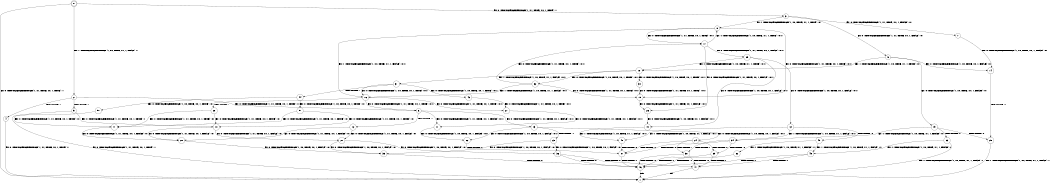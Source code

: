 digraph BCG {
size = "7, 10.5";
center = TRUE;
node [shape = circle];
0 [peripheries = 2];
0 -> 1 [label = "EX !0 !ATOMIC_EXCH_BRANCH (1, +1, TRUE, +0, 1, TRUE) !::"];
0 -> 2 [label = "EX !1 !ATOMIC_EXCH_BRANCH (1, +0, TRUE, +1, 1, FALSE) !::"];
0 -> 3 [label = "EX !0 !ATOMIC_EXCH_BRANCH (1, +1, TRUE, +0, 1, TRUE) !::"];
2 -> 4 [label = "TERMINATE !1"];
2 -> 5 [label = "TERMINATE !1"];
2 -> 6 [label = "EX !0 !ATOMIC_EXCH_BRANCH (1, +1, TRUE, +0, 1, TRUE) !:1:"];
3 -> 7 [label = "EX !0 !ATOMIC_EXCH_BRANCH (1, +1, TRUE, +0, 1, FALSE) !:0:"];
3 -> 8 [label = "EX !1 !ATOMIC_EXCH_BRANCH (1, +0, TRUE, +1, 1, TRUE) !:0:"];
3 -> 9 [label = "EX !0 !ATOMIC_EXCH_BRANCH (1, +1, TRUE, +0, 1, FALSE) !:0:"];
4 -> 1 [label = "EX !0 !ATOMIC_EXCH_BRANCH (1, +1, TRUE, +0, 1, TRUE) !::"];
5 -> 1 [label = "EX !0 !ATOMIC_EXCH_BRANCH (1, +1, TRUE, +0, 1, TRUE) !::"];
5 -> 10 [label = "EX !0 !ATOMIC_EXCH_BRANCH (1, +1, TRUE, +0, 1, TRUE) !::"];
6 -> 11 [label = "EX !0 !ATOMIC_EXCH_BRANCH (1, +1, TRUE, +0, 1, FALSE) !:0:1:"];
6 -> 12 [label = "TERMINATE !1"];
6 -> 13 [label = "EX !0 !ATOMIC_EXCH_BRANCH (1, +1, TRUE, +0, 1, FALSE) !:0:1:"];
7 -> 14 [label = "EX !0 !ATOMIC_EXCH_BRANCH (1, +0, TRUE, +0, 1, FALSE) !:0:"];
8 -> 15 [label = "EX !0 !ATOMIC_EXCH_BRANCH (1, +1, TRUE, +0, 1, TRUE) !:0:1:"];
8 -> 16 [label = "EX !1 !ATOMIC_EXCH_BRANCH (1, +0, TRUE, +1, 1, FALSE) !:0:1:"];
8 -> 17 [label = "EX !0 !ATOMIC_EXCH_BRANCH (1, +1, TRUE, +0, 1, TRUE) !:0:1:"];
9 -> 14 [label = "EX !0 !ATOMIC_EXCH_BRANCH (1, +0, TRUE, +0, 1, FALSE) !:0:"];
9 -> 18 [label = "EX !1 !ATOMIC_EXCH_BRANCH (1, +0, TRUE, +1, 1, TRUE) !:0:"];
9 -> 19 [label = "EX !0 !ATOMIC_EXCH_BRANCH (1, +0, TRUE, +0, 1, FALSE) !:0:"];
10 -> 20 [label = "EX !0 !ATOMIC_EXCH_BRANCH (1, +1, TRUE, +0, 1, FALSE) !:0:"];
10 -> 21 [label = "EX !0 !ATOMIC_EXCH_BRANCH (1, +1, TRUE, +0, 1, FALSE) !:0:"];
11 -> 22 [label = "EX !0 !ATOMIC_EXCH_BRANCH (1, +0, TRUE, +0, 1, FALSE) !:0:1:"];
12 -> 20 [label = "EX !0 !ATOMIC_EXCH_BRANCH (1, +1, TRUE, +0, 1, FALSE) !:0:"];
12 -> 21 [label = "EX !0 !ATOMIC_EXCH_BRANCH (1, +1, TRUE, +0, 1, FALSE) !:0:"];
13 -> 22 [label = "EX !0 !ATOMIC_EXCH_BRANCH (1, +0, TRUE, +0, 1, FALSE) !:0:1:"];
13 -> 23 [label = "TERMINATE !1"];
13 -> 24 [label = "EX !0 !ATOMIC_EXCH_BRANCH (1, +0, TRUE, +0, 1, FALSE) !:0:1:"];
14 -> 25 [label = "TERMINATE !0"];
15 -> 26 [label = "EX !0 !ATOMIC_EXCH_BRANCH (1, +1, TRUE, +0, 1, FALSE) !:0:1:"];
16 -> 27 [label = "EX !0 !ATOMIC_EXCH_BRANCH (1, +1, TRUE, +0, 1, TRUE) !:0:1:"];
16 -> 28 [label = "TERMINATE !1"];
16 -> 6 [label = "EX !0 !ATOMIC_EXCH_BRANCH (1, +1, TRUE, +0, 1, TRUE) !:0:1:"];
17 -> 26 [label = "EX !0 !ATOMIC_EXCH_BRANCH (1, +1, TRUE, +0, 1, FALSE) !:0:1:"];
17 -> 8 [label = "EX !1 !ATOMIC_EXCH_BRANCH (1, +0, TRUE, +1, 1, TRUE) !:0:1:"];
17 -> 29 [label = "EX !0 !ATOMIC_EXCH_BRANCH (1, +1, TRUE, +0, 1, FALSE) !:0:1:"];
18 -> 30 [label = "EX !0 !ATOMIC_EXCH_BRANCH (1, +0, TRUE, +0, 1, TRUE) !:0:1:"];
18 -> 31 [label = "EX !1 !ATOMIC_EXCH_BRANCH (1, +0, TRUE, +1, 1, FALSE) !:0:1:"];
18 -> 32 [label = "EX !0 !ATOMIC_EXCH_BRANCH (1, +0, TRUE, +0, 1, TRUE) !:0:1:"];
19 -> 25 [label = "TERMINATE !0"];
19 -> 33 [label = "TERMINATE !0"];
19 -> 34 [label = "EX !1 !ATOMIC_EXCH_BRANCH (1, +0, TRUE, +1, 1, FALSE) !:0:"];
20 -> 35 [label = "EX !0 !ATOMIC_EXCH_BRANCH (1, +0, TRUE, +0, 1, FALSE) !:0:"];
21 -> 35 [label = "EX !0 !ATOMIC_EXCH_BRANCH (1, +0, TRUE, +0, 1, FALSE) !:0:"];
21 -> 36 [label = "EX !0 !ATOMIC_EXCH_BRANCH (1, +0, TRUE, +0, 1, FALSE) !:0:"];
22 -> 37 [label = "TERMINATE !0"];
23 -> 35 [label = "EX !0 !ATOMIC_EXCH_BRANCH (1, +0, TRUE, +0, 1, FALSE) !:0:"];
23 -> 36 [label = "EX !0 !ATOMIC_EXCH_BRANCH (1, +0, TRUE, +0, 1, FALSE) !:0:"];
24 -> 37 [label = "TERMINATE !0"];
24 -> 38 [label = "TERMINATE !1"];
24 -> 39 [label = "TERMINATE !0"];
25 -> 1 [label = "EX !1 !ATOMIC_EXCH_BRANCH (1, +0, TRUE, +1, 1, FALSE) !::"];
26 -> 40 [label = "EX !0 !ATOMIC_EXCH_BRANCH (1, +0, TRUE, +0, 1, FALSE) !:0:1:"];
27 -> 11 [label = "EX !0 !ATOMIC_EXCH_BRANCH (1, +1, TRUE, +0, 1, FALSE) !:0:1:"];
28 -> 41 [label = "EX !0 !ATOMIC_EXCH_BRANCH (1, +1, TRUE, +0, 1, TRUE) !:0:"];
28 -> 10 [label = "EX !0 !ATOMIC_EXCH_BRANCH (1, +1, TRUE, +0, 1, TRUE) !:0:"];
29 -> 40 [label = "EX !0 !ATOMIC_EXCH_BRANCH (1, +0, TRUE, +0, 1, FALSE) !:0:1:"];
29 -> 18 [label = "EX !1 !ATOMIC_EXCH_BRANCH (1, +0, TRUE, +1, 1, TRUE) !:0:1:"];
29 -> 42 [label = "EX !0 !ATOMIC_EXCH_BRANCH (1, +0, TRUE, +0, 1, FALSE) !:0:1:"];
30 -> 15 [label = "EX !0 !ATOMIC_EXCH_BRANCH (1, +1, TRUE, +0, 1, TRUE) !:0:1:"];
31 -> 43 [label = "EX !0 !ATOMIC_EXCH_BRANCH (1, +0, TRUE, +0, 1, TRUE) !:0:1:"];
31 -> 44 [label = "TERMINATE !1"];
31 -> 16 [label = "EX !0 !ATOMIC_EXCH_BRANCH (1, +0, TRUE, +0, 1, TRUE) !:0:1:"];
32 -> 15 [label = "EX !0 !ATOMIC_EXCH_BRANCH (1, +1, TRUE, +0, 1, TRUE) !:0:1:"];
32 -> 16 [label = "EX !1 !ATOMIC_EXCH_BRANCH (1, +0, TRUE, +1, 1, FALSE) !:0:1:"];
32 -> 17 [label = "EX !0 !ATOMIC_EXCH_BRANCH (1, +1, TRUE, +0, 1, TRUE) !:0:1:"];
33 -> 1 [label = "EX !1 !ATOMIC_EXCH_BRANCH (1, +0, TRUE, +1, 1, FALSE) !::"];
33 -> 45 [label = "EX !1 !ATOMIC_EXCH_BRANCH (1, +0, TRUE, +1, 1, FALSE) !::"];
34 -> 37 [label = "TERMINATE !0"];
34 -> 38 [label = "TERMINATE !1"];
34 -> 39 [label = "TERMINATE !0"];
35 -> 46 [label = "TERMINATE !0"];
36 -> 46 [label = "TERMINATE !0"];
36 -> 47 [label = "TERMINATE !0"];
37 -> 46 [label = "TERMINATE !1"];
38 -> 46 [label = "TERMINATE !0"];
38 -> 47 [label = "TERMINATE !0"];
39 -> 46 [label = "TERMINATE !1"];
39 -> 47 [label = "TERMINATE !1"];
40 -> 48 [label = "EX !1 !ATOMIC_EXCH_BRANCH (1, +0, TRUE, +1, 1, FALSE) !:0:1:"];
41 -> 20 [label = "EX !0 !ATOMIC_EXCH_BRANCH (1, +1, TRUE, +0, 1, FALSE) !:0:"];
42 -> 48 [label = "EX !1 !ATOMIC_EXCH_BRANCH (1, +0, TRUE, +1, 1, FALSE) !:0:1:"];
42 -> 49 [label = "TERMINATE !0"];
42 -> 34 [label = "EX !1 !ATOMIC_EXCH_BRANCH (1, +0, TRUE, +1, 1, FALSE) !:0:1:"];
43 -> 27 [label = "EX !0 !ATOMIC_EXCH_BRANCH (1, +1, TRUE, +0, 1, TRUE) !:0:1:"];
44 -> 50 [label = "EX !0 !ATOMIC_EXCH_BRANCH (1, +0, TRUE, +0, 1, TRUE) !:0:"];
44 -> 51 [label = "EX !0 !ATOMIC_EXCH_BRANCH (1, +0, TRUE, +0, 1, TRUE) !:0:"];
45 -> 46 [label = "TERMINATE !1"];
45 -> 47 [label = "TERMINATE !1"];
46 -> 1 [label = "exit"];
47 -> 1 [label = "exit"];
48 -> 37 [label = "TERMINATE !0"];
49 -> 52 [label = "EX !1 !ATOMIC_EXCH_BRANCH (1, +0, TRUE, +1, 1, FALSE) !:1:"];
49 -> 45 [label = "EX !1 !ATOMIC_EXCH_BRANCH (1, +0, TRUE, +1, 1, FALSE) !:1:"];
50 -> 41 [label = "EX !0 !ATOMIC_EXCH_BRANCH (1, +1, TRUE, +0, 1, TRUE) !:0:"];
51 -> 41 [label = "EX !0 !ATOMIC_EXCH_BRANCH (1, +1, TRUE, +0, 1, TRUE) !:0:"];
51 -> 10 [label = "EX !0 !ATOMIC_EXCH_BRANCH (1, +1, TRUE, +0, 1, TRUE) !:0:"];
52 -> 46 [label = "TERMINATE !1"];
}
